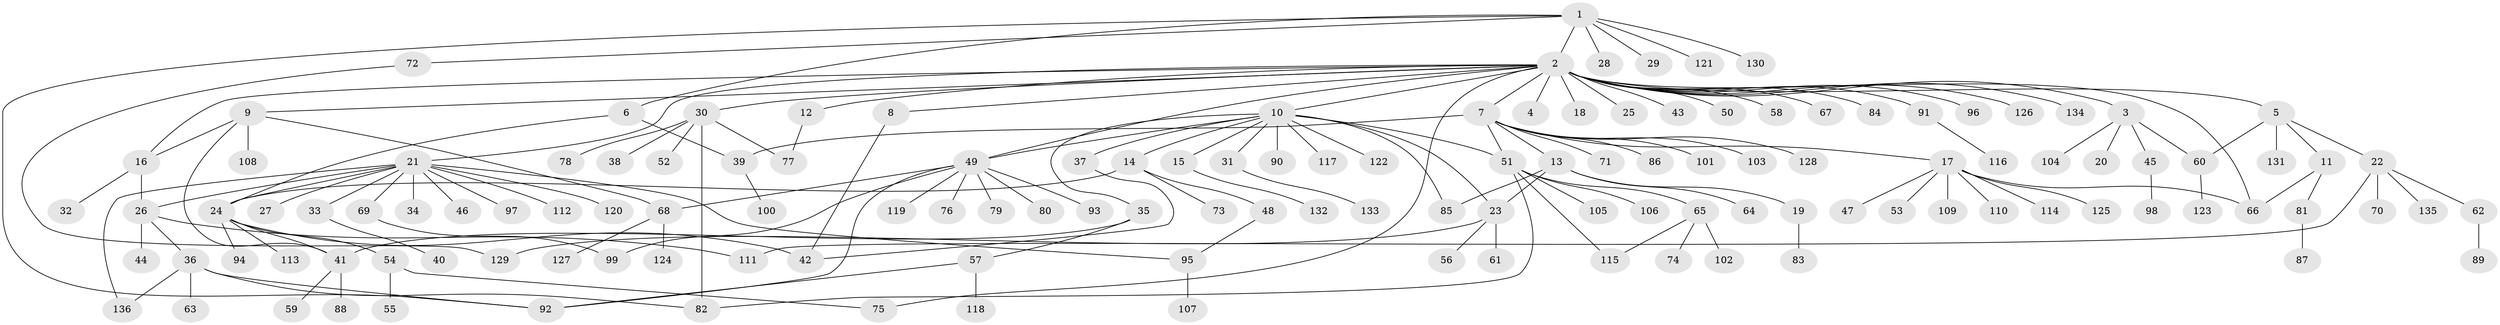 // Generated by graph-tools (version 1.1) at 2025/11/02/27/25 16:11:13]
// undirected, 136 vertices, 165 edges
graph export_dot {
graph [start="1"]
  node [color=gray90,style=filled];
  1;
  2;
  3;
  4;
  5;
  6;
  7;
  8;
  9;
  10;
  11;
  12;
  13;
  14;
  15;
  16;
  17;
  18;
  19;
  20;
  21;
  22;
  23;
  24;
  25;
  26;
  27;
  28;
  29;
  30;
  31;
  32;
  33;
  34;
  35;
  36;
  37;
  38;
  39;
  40;
  41;
  42;
  43;
  44;
  45;
  46;
  47;
  48;
  49;
  50;
  51;
  52;
  53;
  54;
  55;
  56;
  57;
  58;
  59;
  60;
  61;
  62;
  63;
  64;
  65;
  66;
  67;
  68;
  69;
  70;
  71;
  72;
  73;
  74;
  75;
  76;
  77;
  78;
  79;
  80;
  81;
  82;
  83;
  84;
  85;
  86;
  87;
  88;
  89;
  90;
  91;
  92;
  93;
  94;
  95;
  96;
  97;
  98;
  99;
  100;
  101;
  102;
  103;
  104;
  105;
  106;
  107;
  108;
  109;
  110;
  111;
  112;
  113;
  114;
  115;
  116;
  117;
  118;
  119;
  120;
  121;
  122;
  123;
  124;
  125;
  126;
  127;
  128;
  129;
  130;
  131;
  132;
  133;
  134;
  135;
  136;
  1 -- 2;
  1 -- 6;
  1 -- 28;
  1 -- 29;
  1 -- 72;
  1 -- 92;
  1 -- 121;
  1 -- 130;
  2 -- 3;
  2 -- 4;
  2 -- 5;
  2 -- 7;
  2 -- 8;
  2 -- 9;
  2 -- 10;
  2 -- 12;
  2 -- 16;
  2 -- 18;
  2 -- 21;
  2 -- 25;
  2 -- 30;
  2 -- 43;
  2 -- 49;
  2 -- 50;
  2 -- 58;
  2 -- 66;
  2 -- 67;
  2 -- 75;
  2 -- 84;
  2 -- 91;
  2 -- 96;
  2 -- 126;
  2 -- 134;
  3 -- 20;
  3 -- 45;
  3 -- 60;
  3 -- 104;
  5 -- 11;
  5 -- 22;
  5 -- 60;
  5 -- 131;
  6 -- 24;
  6 -- 39;
  7 -- 13;
  7 -- 17;
  7 -- 39;
  7 -- 51;
  7 -- 71;
  7 -- 86;
  7 -- 101;
  7 -- 103;
  7 -- 128;
  8 -- 42;
  9 -- 16;
  9 -- 41;
  9 -- 68;
  9 -- 108;
  10 -- 14;
  10 -- 15;
  10 -- 23;
  10 -- 31;
  10 -- 35;
  10 -- 37;
  10 -- 49;
  10 -- 51;
  10 -- 85;
  10 -- 90;
  10 -- 117;
  10 -- 122;
  11 -- 66;
  11 -- 81;
  12 -- 77;
  13 -- 19;
  13 -- 23;
  13 -- 64;
  13 -- 85;
  14 -- 24;
  14 -- 48;
  14 -- 73;
  15 -- 132;
  16 -- 26;
  16 -- 32;
  17 -- 47;
  17 -- 53;
  17 -- 66;
  17 -- 109;
  17 -- 110;
  17 -- 114;
  17 -- 125;
  19 -- 83;
  21 -- 24;
  21 -- 26;
  21 -- 27;
  21 -- 33;
  21 -- 34;
  21 -- 46;
  21 -- 69;
  21 -- 95;
  21 -- 97;
  21 -- 112;
  21 -- 120;
  21 -- 136;
  22 -- 62;
  22 -- 70;
  22 -- 111;
  22 -- 135;
  23 -- 56;
  23 -- 61;
  23 -- 129;
  24 -- 41;
  24 -- 42;
  24 -- 54;
  24 -- 94;
  24 -- 113;
  26 -- 36;
  26 -- 44;
  26 -- 111;
  30 -- 38;
  30 -- 52;
  30 -- 77;
  30 -- 78;
  30 -- 82;
  31 -- 133;
  33 -- 40;
  35 -- 41;
  35 -- 57;
  36 -- 63;
  36 -- 82;
  36 -- 92;
  36 -- 136;
  37 -- 42;
  39 -- 100;
  41 -- 59;
  41 -- 88;
  45 -- 98;
  48 -- 95;
  49 -- 68;
  49 -- 76;
  49 -- 79;
  49 -- 80;
  49 -- 92;
  49 -- 93;
  49 -- 99;
  49 -- 119;
  51 -- 65;
  51 -- 82;
  51 -- 105;
  51 -- 106;
  51 -- 115;
  54 -- 55;
  54 -- 75;
  57 -- 92;
  57 -- 118;
  60 -- 123;
  62 -- 89;
  65 -- 74;
  65 -- 102;
  65 -- 115;
  68 -- 124;
  68 -- 127;
  69 -- 99;
  72 -- 129;
  81 -- 87;
  91 -- 116;
  95 -- 107;
}
